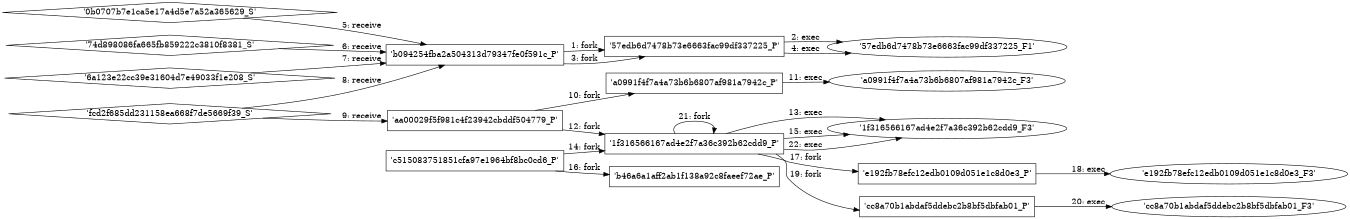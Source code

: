 digraph "D:\Learning\Paper\apt\基于CTI的攻击预警\Dataset\攻击图\ASGfromALLCTI\Microsoft shares new threat intelligence, security guidance during global crisis.dot" {
rankdir="LR"
size="9"
fixedsize="false"
splines="true"
nodesep=0.3
ranksep=0
fontsize=10
overlap="scalexy"
engine= "neato"
	"'b094254fba2a504313d79347fe0f591c_P'" [node_type=Process shape=box]
	"'57edb6d7478b73e6663fac99df337225_P'" [node_type=Process shape=box]
	"'b094254fba2a504313d79347fe0f591c_P'" -> "'57edb6d7478b73e6663fac99df337225_P'" [label="1: fork"]
	"'57edb6d7478b73e6663fac99df337225_P'" [node_type=Process shape=box]
	"'57edb6d7478b73e6663fac99df337225_F1'" [node_type=File shape=ellipse]
	"'57edb6d7478b73e6663fac99df337225_P'" -> "'57edb6d7478b73e6663fac99df337225_F1'" [label="2: exec"]
	"'b094254fba2a504313d79347fe0f591c_P'" [node_type=Process shape=box]
	"'57edb6d7478b73e6663fac99df337225_P'" [node_type=Process shape=box]
	"'b094254fba2a504313d79347fe0f591c_P'" -> "'57edb6d7478b73e6663fac99df337225_P'" [label="3: fork"]
	"'57edb6d7478b73e6663fac99df337225_P'" [node_type=Process shape=box]
	"'57edb6d7478b73e6663fac99df337225_F1'" [node_type=File shape=ellipse]
	"'57edb6d7478b73e6663fac99df337225_P'" -> "'57edb6d7478b73e6663fac99df337225_F1'" [label="4: exec"]
	"'b094254fba2a504313d79347fe0f591c_P'" [node_type=Process shape=box]
	"'0b0707b7e1ca5e17a4d5e7a52a365629_S'" [node_type=Socket shape=diamond]
	"'0b0707b7e1ca5e17a4d5e7a52a365629_S'" -> "'b094254fba2a504313d79347fe0f591c_P'" [label="5: receive"]
	"'b094254fba2a504313d79347fe0f591c_P'" [node_type=Process shape=box]
	"'74d898086fa665fb859222c3810f8381_S'" [node_type=Socket shape=diamond]
	"'74d898086fa665fb859222c3810f8381_S'" -> "'b094254fba2a504313d79347fe0f591c_P'" [label="6: receive"]
	"'b094254fba2a504313d79347fe0f591c_P'" [node_type=Process shape=box]
	"'6a123e22cc39e31604d7e49033f1e208_S'" [node_type=Socket shape=diamond]
	"'6a123e22cc39e31604d7e49033f1e208_S'" -> "'b094254fba2a504313d79347fe0f591c_P'" [label="7: receive"]
	"'b094254fba2a504313d79347fe0f591c_P'" [node_type=Process shape=box]
	"'fcd2f685dd231158ea668f7de5669f39_S'" [node_type=Socket shape=diamond]
	"'fcd2f685dd231158ea668f7de5669f39_S'" -> "'b094254fba2a504313d79347fe0f591c_P'" [label="8: receive"]
	"'aa00029f5f981c4f23942cbddf504779_P'" [node_type=Process shape=box]
	"'fcd2f685dd231158ea668f7de5669f39_S'" [node_type=Socket shape=diamond]
	"'fcd2f685dd231158ea668f7de5669f39_S'" -> "'aa00029f5f981c4f23942cbddf504779_P'" [label="9: receive"]
	"'aa00029f5f981c4f23942cbddf504779_P'" [node_type=Process shape=box]
	"'a0991f4f7a4a73b6b6807af981a7942c_P'" [node_type=Process shape=box]
	"'aa00029f5f981c4f23942cbddf504779_P'" -> "'a0991f4f7a4a73b6b6807af981a7942c_P'" [label="10: fork"]
	"'a0991f4f7a4a73b6b6807af981a7942c_P'" [node_type=Process shape=box]
	"'a0991f4f7a4a73b6b6807af981a7942c_F3'" [node_type=File shape=ellipse]
	"'a0991f4f7a4a73b6b6807af981a7942c_P'" -> "'a0991f4f7a4a73b6b6807af981a7942c_F3'" [label="11: exec"]
	"'aa00029f5f981c4f23942cbddf504779_P'" [node_type=Process shape=box]
	"'1f316566167ad4e2f7a36c392b62cdd9_P'" [node_type=Process shape=box]
	"'aa00029f5f981c4f23942cbddf504779_P'" -> "'1f316566167ad4e2f7a36c392b62cdd9_P'" [label="12: fork"]
	"'1f316566167ad4e2f7a36c392b62cdd9_P'" [node_type=Process shape=box]
	"'1f316566167ad4e2f7a36c392b62cdd9_F3'" [node_type=File shape=ellipse]
	"'1f316566167ad4e2f7a36c392b62cdd9_P'" -> "'1f316566167ad4e2f7a36c392b62cdd9_F3'" [label="13: exec"]
	"'c515083751851cfa97e1964bf8bc0cd6_P'" [node_type=Process shape=box]
	"'1f316566167ad4e2f7a36c392b62cdd9_P'" [node_type=Process shape=box]
	"'c515083751851cfa97e1964bf8bc0cd6_P'" -> "'1f316566167ad4e2f7a36c392b62cdd9_P'" [label="14: fork"]
	"'1f316566167ad4e2f7a36c392b62cdd9_P'" [node_type=Process shape=box]
	"'1f316566167ad4e2f7a36c392b62cdd9_F3'" [node_type=File shape=ellipse]
	"'1f316566167ad4e2f7a36c392b62cdd9_P'" -> "'1f316566167ad4e2f7a36c392b62cdd9_F3'" [label="15: exec"]
	"'c515083751851cfa97e1964bf8bc0cd6_P'" [node_type=Process shape=box]
	"'b46a6a1aff2ab1f138a92c8faeef72ae_P'" [node_type=Process shape=box]
	"'c515083751851cfa97e1964bf8bc0cd6_P'" -> "'b46a6a1aff2ab1f138a92c8faeef72ae_P'" [label="16: fork"]
	"'1f316566167ad4e2f7a36c392b62cdd9_P'" [node_type=Process shape=box]
	"'e192fb78efc12edb0109d051e1c8d0e3_P'" [node_type=Process shape=box]
	"'1f316566167ad4e2f7a36c392b62cdd9_P'" -> "'e192fb78efc12edb0109d051e1c8d0e3_P'" [label="17: fork"]
	"'e192fb78efc12edb0109d051e1c8d0e3_P'" [node_type=Process shape=box]
	"'e192fb78efc12edb0109d051e1c8d0e3_F3'" [node_type=File shape=ellipse]
	"'e192fb78efc12edb0109d051e1c8d0e3_P'" -> "'e192fb78efc12edb0109d051e1c8d0e3_F3'" [label="18: exec"]
	"'1f316566167ad4e2f7a36c392b62cdd9_P'" [node_type=Process shape=box]
	"'cc8a70b1abdaf5ddebc2b8bf5dbfab01_P'" [node_type=Process shape=box]
	"'1f316566167ad4e2f7a36c392b62cdd9_P'" -> "'cc8a70b1abdaf5ddebc2b8bf5dbfab01_P'" [label="19: fork"]
	"'cc8a70b1abdaf5ddebc2b8bf5dbfab01_P'" [node_type=Process shape=box]
	"'cc8a70b1abdaf5ddebc2b8bf5dbfab01_F3'" [node_type=File shape=ellipse]
	"'cc8a70b1abdaf5ddebc2b8bf5dbfab01_P'" -> "'cc8a70b1abdaf5ddebc2b8bf5dbfab01_F3'" [label="20: exec"]
	"'1f316566167ad4e2f7a36c392b62cdd9_P'" [node_type=Process shape=box]
	"'1f316566167ad4e2f7a36c392b62cdd9_P'" [node_type=Process shape=box]
	"'1f316566167ad4e2f7a36c392b62cdd9_P'" -> "'1f316566167ad4e2f7a36c392b62cdd9_P'" [label="21: fork"]
	"'1f316566167ad4e2f7a36c392b62cdd9_P'" [node_type=Process shape=box]
	"'1f316566167ad4e2f7a36c392b62cdd9_F3'" [node_type=File shape=ellipse]
	"'1f316566167ad4e2f7a36c392b62cdd9_P'" -> "'1f316566167ad4e2f7a36c392b62cdd9_F3'" [label="22: exec"]
}
